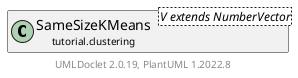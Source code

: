 @startuml
    remove .*\.(Instance|Par|Parameterizer|Factory)$
    set namespaceSeparator none
    hide empty fields
    hide empty methods

    class "<size:14>SameSizeKMeans.Par\n<size:10>tutorial.clustering" as tutorial.clustering.SameSizeKMeans.Par<V extends NumberVector> [[SameSizeKMeans.Par.html]] {
        #k: int
        #maxiter: int
        #initializer: KMeansInitialization
        #distance: NumberVectorDistance<? super NumberVector>
        +configure(Parameterization): void
        +make(): SameSizeKMeans<V extends NumberVector>
    }

    interface "<size:14>Parameterizer\n<size:10>elki.utilities.optionhandling" as elki.utilities.optionhandling.Parameterizer [[../../elki/utilities/optionhandling/Parameterizer.html]] {
        {abstract} +make(): Object
    }
    class "<size:14>SameSizeKMeans\n<size:10>tutorial.clustering" as tutorial.clustering.SameSizeKMeans<V extends NumberVector> [[SameSizeKMeans.html]]

    elki.utilities.optionhandling.Parameterizer <|.. tutorial.clustering.SameSizeKMeans.Par
    tutorial.clustering.SameSizeKMeans +-- tutorial.clustering.SameSizeKMeans.Par

    center footer UMLDoclet 2.0.19, PlantUML 1.2022.8
@enduml
